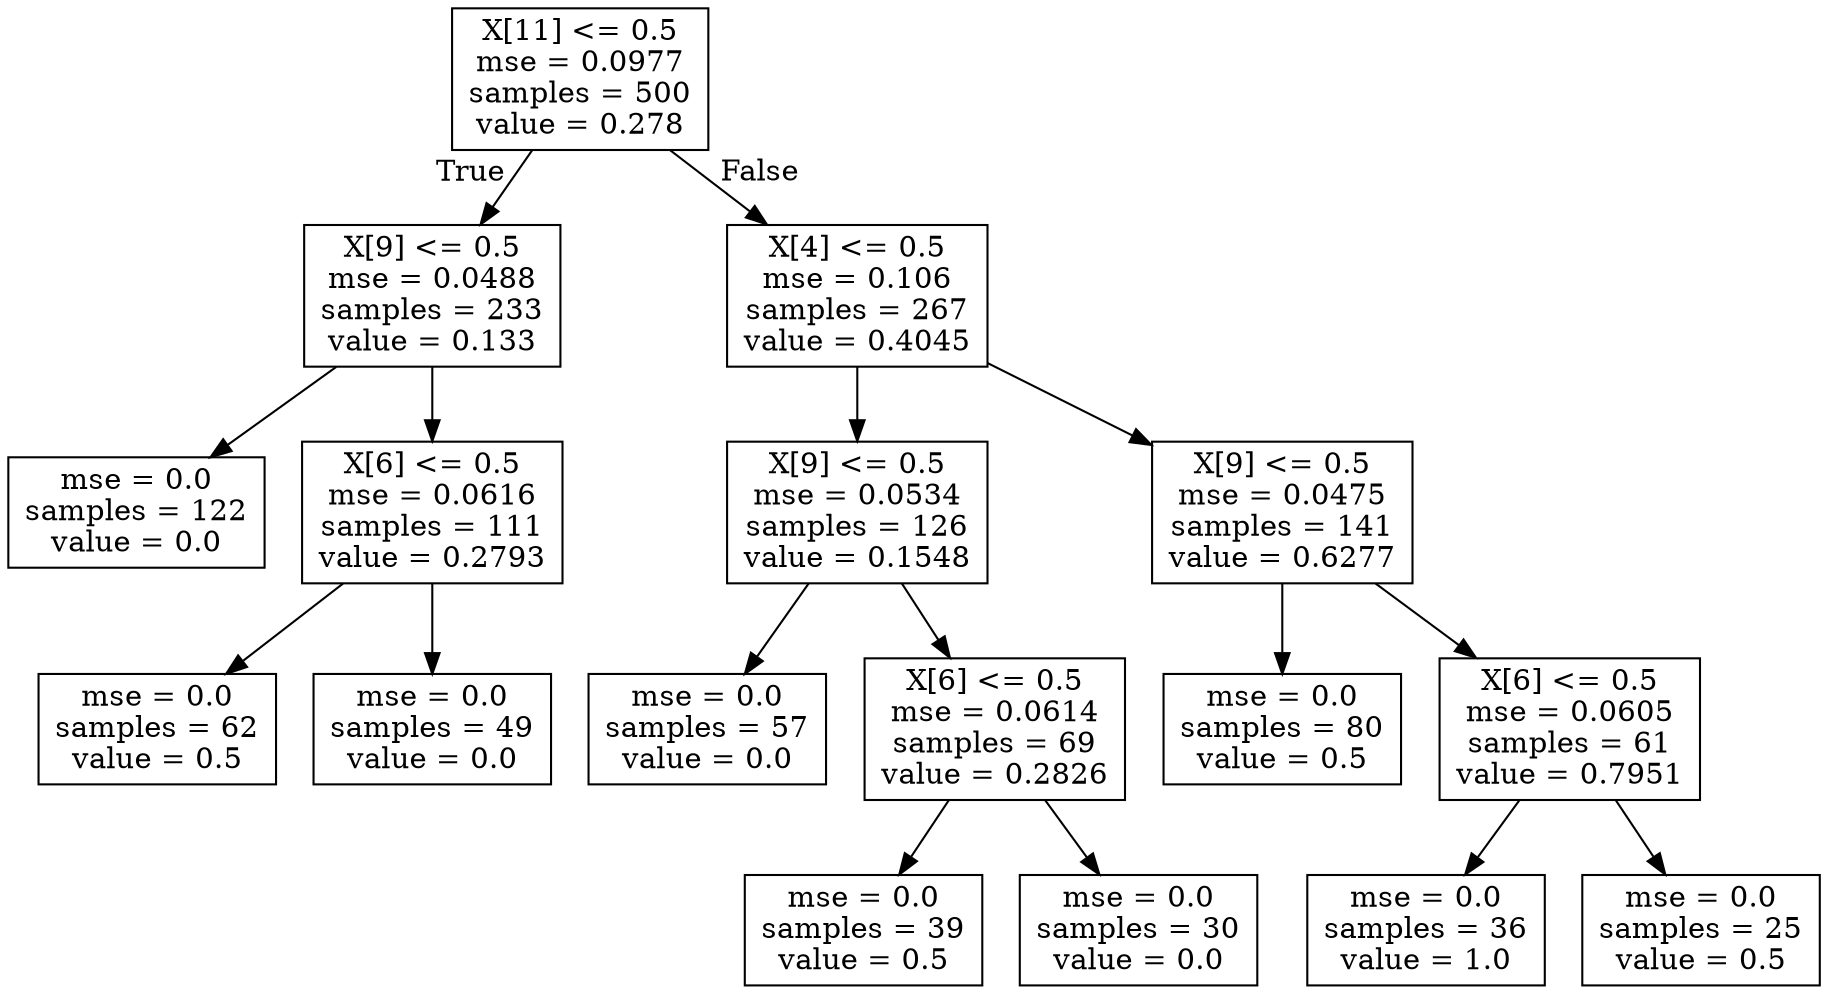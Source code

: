 digraph Tree {
node [shape=box] ;
0 [label="X[11] <= 0.5\nmse = 0.0977\nsamples = 500\nvalue = 0.278"] ;
1 [label="X[9] <= 0.5\nmse = 0.0488\nsamples = 233\nvalue = 0.133"] ;
0 -> 1 [labeldistance=2.5, labelangle=45, headlabel="True"] ;
2 [label="mse = 0.0\nsamples = 122\nvalue = 0.0"] ;
1 -> 2 ;
3 [label="X[6] <= 0.5\nmse = 0.0616\nsamples = 111\nvalue = 0.2793"] ;
1 -> 3 ;
4 [label="mse = 0.0\nsamples = 62\nvalue = 0.5"] ;
3 -> 4 ;
5 [label="mse = 0.0\nsamples = 49\nvalue = 0.0"] ;
3 -> 5 ;
6 [label="X[4] <= 0.5\nmse = 0.106\nsamples = 267\nvalue = 0.4045"] ;
0 -> 6 [labeldistance=2.5, labelangle=-45, headlabel="False"] ;
7 [label="X[9] <= 0.5\nmse = 0.0534\nsamples = 126\nvalue = 0.1548"] ;
6 -> 7 ;
8 [label="mse = 0.0\nsamples = 57\nvalue = 0.0"] ;
7 -> 8 ;
9 [label="X[6] <= 0.5\nmse = 0.0614\nsamples = 69\nvalue = 0.2826"] ;
7 -> 9 ;
10 [label="mse = 0.0\nsamples = 39\nvalue = 0.5"] ;
9 -> 10 ;
11 [label="mse = 0.0\nsamples = 30\nvalue = 0.0"] ;
9 -> 11 ;
12 [label="X[9] <= 0.5\nmse = 0.0475\nsamples = 141\nvalue = 0.6277"] ;
6 -> 12 ;
13 [label="mse = 0.0\nsamples = 80\nvalue = 0.5"] ;
12 -> 13 ;
14 [label="X[6] <= 0.5\nmse = 0.0605\nsamples = 61\nvalue = 0.7951"] ;
12 -> 14 ;
15 [label="mse = 0.0\nsamples = 36\nvalue = 1.0"] ;
14 -> 15 ;
16 [label="mse = 0.0\nsamples = 25\nvalue = 0.5"] ;
14 -> 16 ;
}